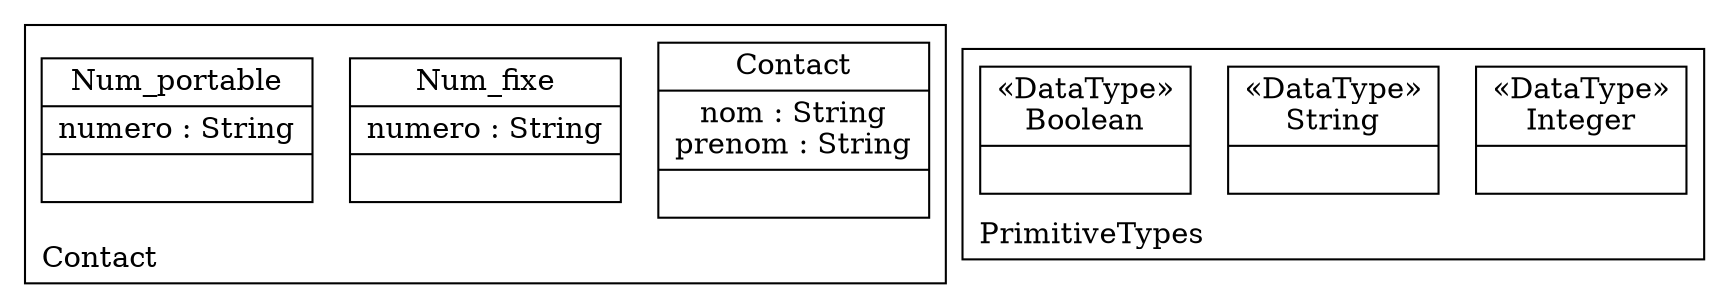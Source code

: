 digraph "KM3 Model in DOT" {
graph[rankdir=BT,labeljust=l,labelloc=t,nodeSep=0.75,compound=true];
 subgraph "cluster_Contact"{
labelloc=t
color=black
label=Contact
 node[shape=record];
Contact[label="{Contact|nom : String\nprenom : String| }"]
;
 node[shape=record];
Num_fixe[label="{Num_fixe|numero : String| }"]
;
 node[shape=record];
Num_portable[label="{Num_portable|numero : String| }"]
;

} subgraph "cluster_PrimitiveTypes"{
labelloc=t
color=black
label=PrimitiveTypes
 node[shape=record];
Integer[label="{&#171;DataType&#187;\nInteger|}"]
;
 node[shape=record];
String[label="{&#171;DataType&#187;\nString|}"]
;
 node[shape=record];
Boolean[label="{&#171;DataType&#187;\nBoolean|}"]
;

}
}